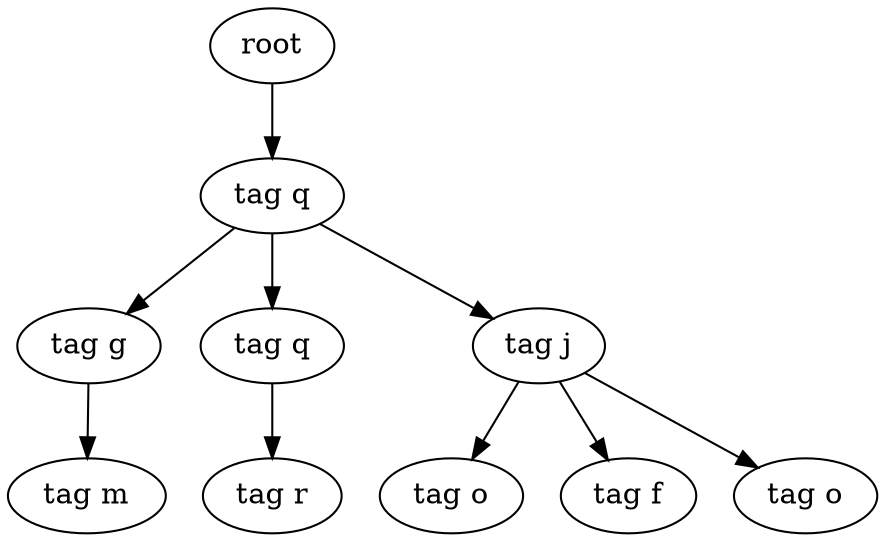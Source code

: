 digraph Tree{
0[label="root"];
0->00
00[label="tag q"];
00->000
000[label="tag g"];
000->0000
0000[label="tag m"];
00->001
001[label="tag q"];
001->0010
0010[label="tag r"];
00->002
002[label="tag j"];
002->0020
0020[label="tag o"];
002->0021
0021[label="tag f"];
002->0022
0022[label="tag o"];
}
